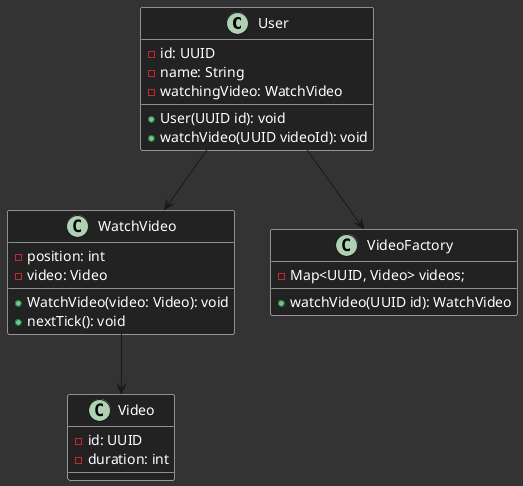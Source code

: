 @startuml
skinparam backgroundColor #333333
skinparam class {
  BackgroundColor #222
  BorderColor #ffffff
  FontColor #ffffff
}
skinparam classAttribute {
    FontColor white
}
skinparam classMethod {
    FontColor white
}

class User {
    - id: UUID
    - name: String
    - watchingVideo: WatchVideo
    + User(UUID id): void
    + watchVideo(UUID videoId): void
}

class Video {
    - id: UUID
    - duration: int
}

class WatchVideo {
    - position: int
    - video: Video
    + WatchVideo(video: Video): void
    + nextTick(): void
}

class VideoFactory {
    - Map<UUID, Video> videos;
    + watchVideo(UUID id): WatchVideo
}

User --> WatchVideo
User --> VideoFactory
WatchVideo --> Video
@enduml
